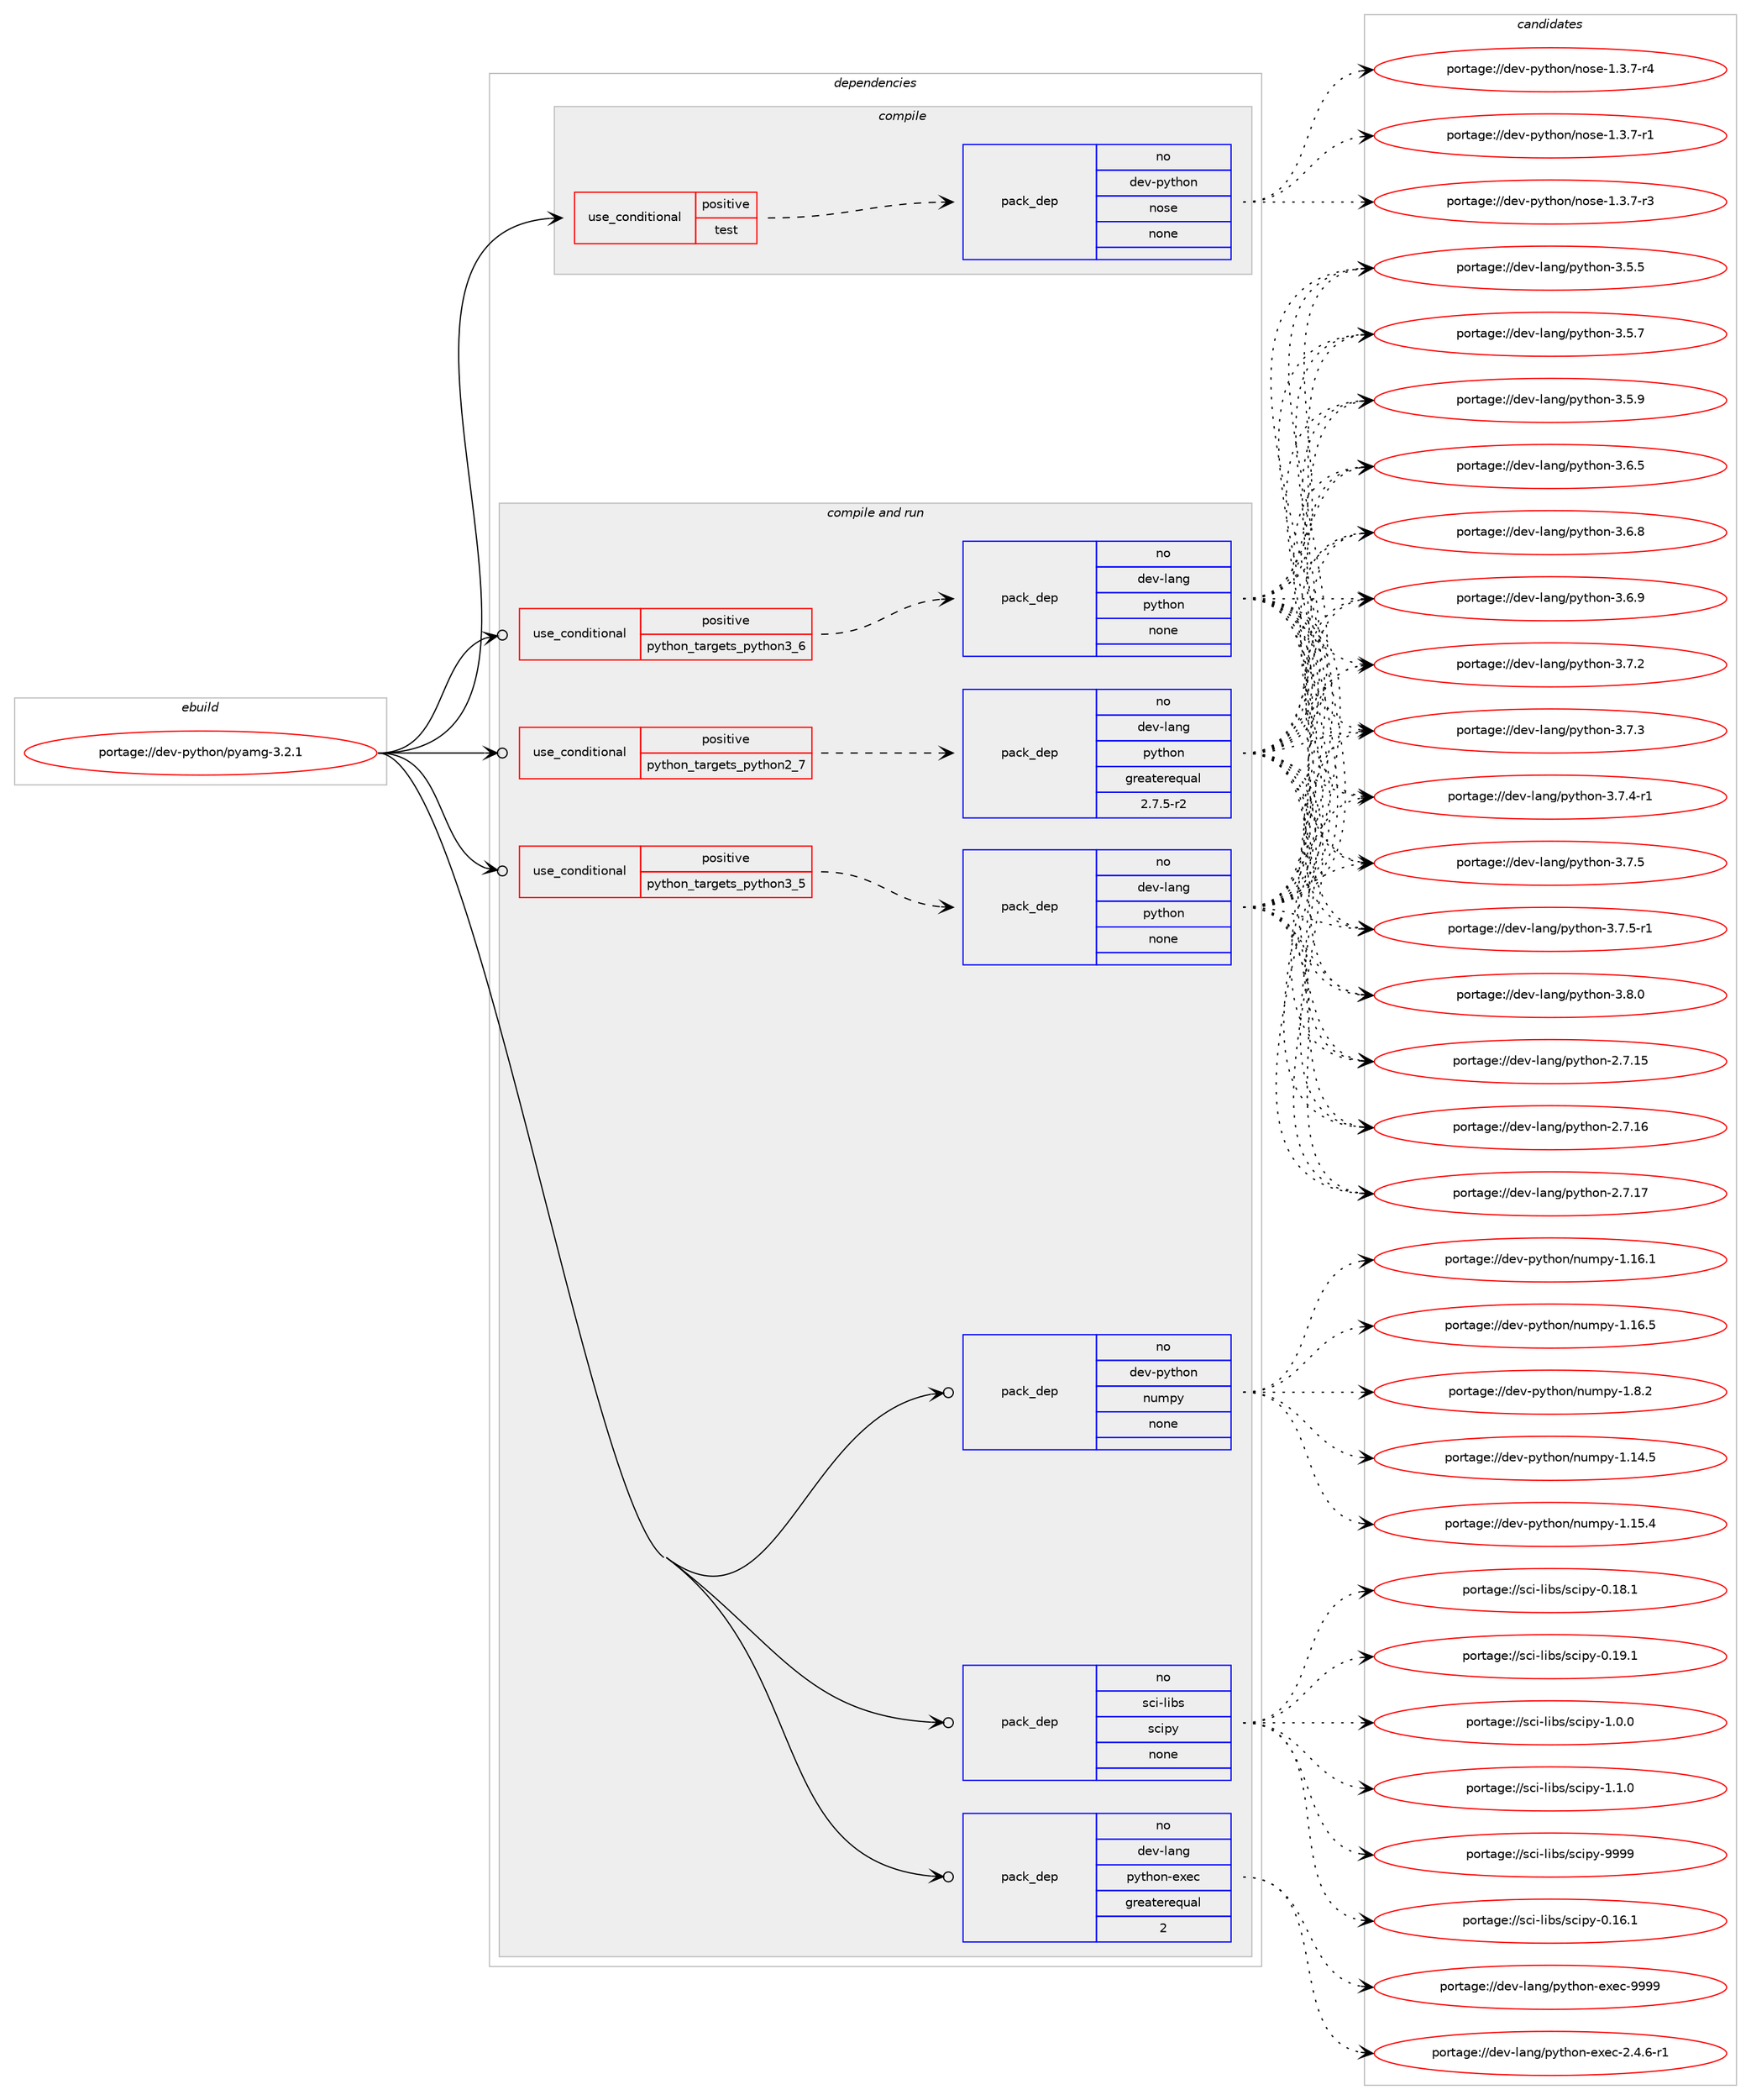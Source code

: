digraph prolog {

# *************
# Graph options
# *************

newrank=true;
concentrate=true;
compound=true;
graph [rankdir=LR,fontname=Helvetica,fontsize=10,ranksep=1.5];#, ranksep=2.5, nodesep=0.2];
edge  [arrowhead=vee];
node  [fontname=Helvetica,fontsize=10];

# **********
# The ebuild
# **********

subgraph cluster_leftcol {
color=gray;
rank=same;
label=<<i>ebuild</i>>;
id [label="portage://dev-python/pyamg-3.2.1", color=red, width=4, href="../dev-python/pyamg-3.2.1.svg"];
}

# ****************
# The dependencies
# ****************

subgraph cluster_midcol {
color=gray;
label=<<i>dependencies</i>>;
subgraph cluster_compile {
fillcolor="#eeeeee";
style=filled;
label=<<i>compile</i>>;
subgraph cond34571 {
dependency159079 [label=<<TABLE BORDER="0" CELLBORDER="1" CELLSPACING="0" CELLPADDING="4"><TR><TD ROWSPAN="3" CELLPADDING="10">use_conditional</TD></TR><TR><TD>positive</TD></TR><TR><TD>test</TD></TR></TABLE>>, shape=none, color=red];
subgraph pack121143 {
dependency159080 [label=<<TABLE BORDER="0" CELLBORDER="1" CELLSPACING="0" CELLPADDING="4" WIDTH="220"><TR><TD ROWSPAN="6" CELLPADDING="30">pack_dep</TD></TR><TR><TD WIDTH="110">no</TD></TR><TR><TD>dev-python</TD></TR><TR><TD>nose</TD></TR><TR><TD>none</TD></TR><TR><TD></TD></TR></TABLE>>, shape=none, color=blue];
}
dependency159079:e -> dependency159080:w [weight=20,style="dashed",arrowhead="vee"];
}
id:e -> dependency159079:w [weight=20,style="solid",arrowhead="vee"];
}
subgraph cluster_compileandrun {
fillcolor="#eeeeee";
style=filled;
label=<<i>compile and run</i>>;
subgraph cond34572 {
dependency159081 [label=<<TABLE BORDER="0" CELLBORDER="1" CELLSPACING="0" CELLPADDING="4"><TR><TD ROWSPAN="3" CELLPADDING="10">use_conditional</TD></TR><TR><TD>positive</TD></TR><TR><TD>python_targets_python2_7</TD></TR></TABLE>>, shape=none, color=red];
subgraph pack121144 {
dependency159082 [label=<<TABLE BORDER="0" CELLBORDER="1" CELLSPACING="0" CELLPADDING="4" WIDTH="220"><TR><TD ROWSPAN="6" CELLPADDING="30">pack_dep</TD></TR><TR><TD WIDTH="110">no</TD></TR><TR><TD>dev-lang</TD></TR><TR><TD>python</TD></TR><TR><TD>greaterequal</TD></TR><TR><TD>2.7.5-r2</TD></TR></TABLE>>, shape=none, color=blue];
}
dependency159081:e -> dependency159082:w [weight=20,style="dashed",arrowhead="vee"];
}
id:e -> dependency159081:w [weight=20,style="solid",arrowhead="odotvee"];
subgraph cond34573 {
dependency159083 [label=<<TABLE BORDER="0" CELLBORDER="1" CELLSPACING="0" CELLPADDING="4"><TR><TD ROWSPAN="3" CELLPADDING="10">use_conditional</TD></TR><TR><TD>positive</TD></TR><TR><TD>python_targets_python3_5</TD></TR></TABLE>>, shape=none, color=red];
subgraph pack121145 {
dependency159084 [label=<<TABLE BORDER="0" CELLBORDER="1" CELLSPACING="0" CELLPADDING="4" WIDTH="220"><TR><TD ROWSPAN="6" CELLPADDING="30">pack_dep</TD></TR><TR><TD WIDTH="110">no</TD></TR><TR><TD>dev-lang</TD></TR><TR><TD>python</TD></TR><TR><TD>none</TD></TR><TR><TD></TD></TR></TABLE>>, shape=none, color=blue];
}
dependency159083:e -> dependency159084:w [weight=20,style="dashed",arrowhead="vee"];
}
id:e -> dependency159083:w [weight=20,style="solid",arrowhead="odotvee"];
subgraph cond34574 {
dependency159085 [label=<<TABLE BORDER="0" CELLBORDER="1" CELLSPACING="0" CELLPADDING="4"><TR><TD ROWSPAN="3" CELLPADDING="10">use_conditional</TD></TR><TR><TD>positive</TD></TR><TR><TD>python_targets_python3_6</TD></TR></TABLE>>, shape=none, color=red];
subgraph pack121146 {
dependency159086 [label=<<TABLE BORDER="0" CELLBORDER="1" CELLSPACING="0" CELLPADDING="4" WIDTH="220"><TR><TD ROWSPAN="6" CELLPADDING="30">pack_dep</TD></TR><TR><TD WIDTH="110">no</TD></TR><TR><TD>dev-lang</TD></TR><TR><TD>python</TD></TR><TR><TD>none</TD></TR><TR><TD></TD></TR></TABLE>>, shape=none, color=blue];
}
dependency159085:e -> dependency159086:w [weight=20,style="dashed",arrowhead="vee"];
}
id:e -> dependency159085:w [weight=20,style="solid",arrowhead="odotvee"];
subgraph pack121147 {
dependency159087 [label=<<TABLE BORDER="0" CELLBORDER="1" CELLSPACING="0" CELLPADDING="4" WIDTH="220"><TR><TD ROWSPAN="6" CELLPADDING="30">pack_dep</TD></TR><TR><TD WIDTH="110">no</TD></TR><TR><TD>dev-lang</TD></TR><TR><TD>python-exec</TD></TR><TR><TD>greaterequal</TD></TR><TR><TD>2</TD></TR></TABLE>>, shape=none, color=blue];
}
id:e -> dependency159087:w [weight=20,style="solid",arrowhead="odotvee"];
subgraph pack121148 {
dependency159088 [label=<<TABLE BORDER="0" CELLBORDER="1" CELLSPACING="0" CELLPADDING="4" WIDTH="220"><TR><TD ROWSPAN="6" CELLPADDING="30">pack_dep</TD></TR><TR><TD WIDTH="110">no</TD></TR><TR><TD>dev-python</TD></TR><TR><TD>numpy</TD></TR><TR><TD>none</TD></TR><TR><TD></TD></TR></TABLE>>, shape=none, color=blue];
}
id:e -> dependency159088:w [weight=20,style="solid",arrowhead="odotvee"];
subgraph pack121149 {
dependency159089 [label=<<TABLE BORDER="0" CELLBORDER="1" CELLSPACING="0" CELLPADDING="4" WIDTH="220"><TR><TD ROWSPAN="6" CELLPADDING="30">pack_dep</TD></TR><TR><TD WIDTH="110">no</TD></TR><TR><TD>sci-libs</TD></TR><TR><TD>scipy</TD></TR><TR><TD>none</TD></TR><TR><TD></TD></TR></TABLE>>, shape=none, color=blue];
}
id:e -> dependency159089:w [weight=20,style="solid",arrowhead="odotvee"];
}
subgraph cluster_run {
fillcolor="#eeeeee";
style=filled;
label=<<i>run</i>>;
}
}

# **************
# The candidates
# **************

subgraph cluster_choices {
rank=same;
color=gray;
label=<<i>candidates</i>>;

subgraph choice121143 {
color=black;
nodesep=1;
choiceportage10010111845112121116104111110471101111151014549465146554511449 [label="portage://dev-python/nose-1.3.7-r1", color=red, width=4,href="../dev-python/nose-1.3.7-r1.svg"];
choiceportage10010111845112121116104111110471101111151014549465146554511451 [label="portage://dev-python/nose-1.3.7-r3", color=red, width=4,href="../dev-python/nose-1.3.7-r3.svg"];
choiceportage10010111845112121116104111110471101111151014549465146554511452 [label="portage://dev-python/nose-1.3.7-r4", color=red, width=4,href="../dev-python/nose-1.3.7-r4.svg"];
dependency159080:e -> choiceportage10010111845112121116104111110471101111151014549465146554511449:w [style=dotted,weight="100"];
dependency159080:e -> choiceportage10010111845112121116104111110471101111151014549465146554511451:w [style=dotted,weight="100"];
dependency159080:e -> choiceportage10010111845112121116104111110471101111151014549465146554511452:w [style=dotted,weight="100"];
}
subgraph choice121144 {
color=black;
nodesep=1;
choiceportage10010111845108971101034711212111610411111045504655464953 [label="portage://dev-lang/python-2.7.15", color=red, width=4,href="../dev-lang/python-2.7.15.svg"];
choiceportage10010111845108971101034711212111610411111045504655464954 [label="portage://dev-lang/python-2.7.16", color=red, width=4,href="../dev-lang/python-2.7.16.svg"];
choiceportage10010111845108971101034711212111610411111045504655464955 [label="portage://dev-lang/python-2.7.17", color=red, width=4,href="../dev-lang/python-2.7.17.svg"];
choiceportage100101118451089711010347112121116104111110455146534653 [label="portage://dev-lang/python-3.5.5", color=red, width=4,href="../dev-lang/python-3.5.5.svg"];
choiceportage100101118451089711010347112121116104111110455146534655 [label="portage://dev-lang/python-3.5.7", color=red, width=4,href="../dev-lang/python-3.5.7.svg"];
choiceportage100101118451089711010347112121116104111110455146534657 [label="portage://dev-lang/python-3.5.9", color=red, width=4,href="../dev-lang/python-3.5.9.svg"];
choiceportage100101118451089711010347112121116104111110455146544653 [label="portage://dev-lang/python-3.6.5", color=red, width=4,href="../dev-lang/python-3.6.5.svg"];
choiceportage100101118451089711010347112121116104111110455146544656 [label="portage://dev-lang/python-3.6.8", color=red, width=4,href="../dev-lang/python-3.6.8.svg"];
choiceportage100101118451089711010347112121116104111110455146544657 [label="portage://dev-lang/python-3.6.9", color=red, width=4,href="../dev-lang/python-3.6.9.svg"];
choiceportage100101118451089711010347112121116104111110455146554650 [label="portage://dev-lang/python-3.7.2", color=red, width=4,href="../dev-lang/python-3.7.2.svg"];
choiceportage100101118451089711010347112121116104111110455146554651 [label="portage://dev-lang/python-3.7.3", color=red, width=4,href="../dev-lang/python-3.7.3.svg"];
choiceportage1001011184510897110103471121211161041111104551465546524511449 [label="portage://dev-lang/python-3.7.4-r1", color=red, width=4,href="../dev-lang/python-3.7.4-r1.svg"];
choiceportage100101118451089711010347112121116104111110455146554653 [label="portage://dev-lang/python-3.7.5", color=red, width=4,href="../dev-lang/python-3.7.5.svg"];
choiceportage1001011184510897110103471121211161041111104551465546534511449 [label="portage://dev-lang/python-3.7.5-r1", color=red, width=4,href="../dev-lang/python-3.7.5-r1.svg"];
choiceportage100101118451089711010347112121116104111110455146564648 [label="portage://dev-lang/python-3.8.0", color=red, width=4,href="../dev-lang/python-3.8.0.svg"];
dependency159082:e -> choiceportage10010111845108971101034711212111610411111045504655464953:w [style=dotted,weight="100"];
dependency159082:e -> choiceportage10010111845108971101034711212111610411111045504655464954:w [style=dotted,weight="100"];
dependency159082:e -> choiceportage10010111845108971101034711212111610411111045504655464955:w [style=dotted,weight="100"];
dependency159082:e -> choiceportage100101118451089711010347112121116104111110455146534653:w [style=dotted,weight="100"];
dependency159082:e -> choiceportage100101118451089711010347112121116104111110455146534655:w [style=dotted,weight="100"];
dependency159082:e -> choiceportage100101118451089711010347112121116104111110455146534657:w [style=dotted,weight="100"];
dependency159082:e -> choiceportage100101118451089711010347112121116104111110455146544653:w [style=dotted,weight="100"];
dependency159082:e -> choiceportage100101118451089711010347112121116104111110455146544656:w [style=dotted,weight="100"];
dependency159082:e -> choiceportage100101118451089711010347112121116104111110455146544657:w [style=dotted,weight="100"];
dependency159082:e -> choiceportage100101118451089711010347112121116104111110455146554650:w [style=dotted,weight="100"];
dependency159082:e -> choiceportage100101118451089711010347112121116104111110455146554651:w [style=dotted,weight="100"];
dependency159082:e -> choiceportage1001011184510897110103471121211161041111104551465546524511449:w [style=dotted,weight="100"];
dependency159082:e -> choiceportage100101118451089711010347112121116104111110455146554653:w [style=dotted,weight="100"];
dependency159082:e -> choiceportage1001011184510897110103471121211161041111104551465546534511449:w [style=dotted,weight="100"];
dependency159082:e -> choiceportage100101118451089711010347112121116104111110455146564648:w [style=dotted,weight="100"];
}
subgraph choice121145 {
color=black;
nodesep=1;
choiceportage10010111845108971101034711212111610411111045504655464953 [label="portage://dev-lang/python-2.7.15", color=red, width=4,href="../dev-lang/python-2.7.15.svg"];
choiceportage10010111845108971101034711212111610411111045504655464954 [label="portage://dev-lang/python-2.7.16", color=red, width=4,href="../dev-lang/python-2.7.16.svg"];
choiceportage10010111845108971101034711212111610411111045504655464955 [label="portage://dev-lang/python-2.7.17", color=red, width=4,href="../dev-lang/python-2.7.17.svg"];
choiceportage100101118451089711010347112121116104111110455146534653 [label="portage://dev-lang/python-3.5.5", color=red, width=4,href="../dev-lang/python-3.5.5.svg"];
choiceportage100101118451089711010347112121116104111110455146534655 [label="portage://dev-lang/python-3.5.7", color=red, width=4,href="../dev-lang/python-3.5.7.svg"];
choiceportage100101118451089711010347112121116104111110455146534657 [label="portage://dev-lang/python-3.5.9", color=red, width=4,href="../dev-lang/python-3.5.9.svg"];
choiceportage100101118451089711010347112121116104111110455146544653 [label="portage://dev-lang/python-3.6.5", color=red, width=4,href="../dev-lang/python-3.6.5.svg"];
choiceportage100101118451089711010347112121116104111110455146544656 [label="portage://dev-lang/python-3.6.8", color=red, width=4,href="../dev-lang/python-3.6.8.svg"];
choiceportage100101118451089711010347112121116104111110455146544657 [label="portage://dev-lang/python-3.6.9", color=red, width=4,href="../dev-lang/python-3.6.9.svg"];
choiceportage100101118451089711010347112121116104111110455146554650 [label="portage://dev-lang/python-3.7.2", color=red, width=4,href="../dev-lang/python-3.7.2.svg"];
choiceportage100101118451089711010347112121116104111110455146554651 [label="portage://dev-lang/python-3.7.3", color=red, width=4,href="../dev-lang/python-3.7.3.svg"];
choiceportage1001011184510897110103471121211161041111104551465546524511449 [label="portage://dev-lang/python-3.7.4-r1", color=red, width=4,href="../dev-lang/python-3.7.4-r1.svg"];
choiceportage100101118451089711010347112121116104111110455146554653 [label="portage://dev-lang/python-3.7.5", color=red, width=4,href="../dev-lang/python-3.7.5.svg"];
choiceportage1001011184510897110103471121211161041111104551465546534511449 [label="portage://dev-lang/python-3.7.5-r1", color=red, width=4,href="../dev-lang/python-3.7.5-r1.svg"];
choiceportage100101118451089711010347112121116104111110455146564648 [label="portage://dev-lang/python-3.8.0", color=red, width=4,href="../dev-lang/python-3.8.0.svg"];
dependency159084:e -> choiceportage10010111845108971101034711212111610411111045504655464953:w [style=dotted,weight="100"];
dependency159084:e -> choiceportage10010111845108971101034711212111610411111045504655464954:w [style=dotted,weight="100"];
dependency159084:e -> choiceportage10010111845108971101034711212111610411111045504655464955:w [style=dotted,weight="100"];
dependency159084:e -> choiceportage100101118451089711010347112121116104111110455146534653:w [style=dotted,weight="100"];
dependency159084:e -> choiceportage100101118451089711010347112121116104111110455146534655:w [style=dotted,weight="100"];
dependency159084:e -> choiceportage100101118451089711010347112121116104111110455146534657:w [style=dotted,weight="100"];
dependency159084:e -> choiceportage100101118451089711010347112121116104111110455146544653:w [style=dotted,weight="100"];
dependency159084:e -> choiceportage100101118451089711010347112121116104111110455146544656:w [style=dotted,weight="100"];
dependency159084:e -> choiceportage100101118451089711010347112121116104111110455146544657:w [style=dotted,weight="100"];
dependency159084:e -> choiceportage100101118451089711010347112121116104111110455146554650:w [style=dotted,weight="100"];
dependency159084:e -> choiceportage100101118451089711010347112121116104111110455146554651:w [style=dotted,weight="100"];
dependency159084:e -> choiceportage1001011184510897110103471121211161041111104551465546524511449:w [style=dotted,weight="100"];
dependency159084:e -> choiceportage100101118451089711010347112121116104111110455146554653:w [style=dotted,weight="100"];
dependency159084:e -> choiceportage1001011184510897110103471121211161041111104551465546534511449:w [style=dotted,weight="100"];
dependency159084:e -> choiceportage100101118451089711010347112121116104111110455146564648:w [style=dotted,weight="100"];
}
subgraph choice121146 {
color=black;
nodesep=1;
choiceportage10010111845108971101034711212111610411111045504655464953 [label="portage://dev-lang/python-2.7.15", color=red, width=4,href="../dev-lang/python-2.7.15.svg"];
choiceportage10010111845108971101034711212111610411111045504655464954 [label="portage://dev-lang/python-2.7.16", color=red, width=4,href="../dev-lang/python-2.7.16.svg"];
choiceportage10010111845108971101034711212111610411111045504655464955 [label="portage://dev-lang/python-2.7.17", color=red, width=4,href="../dev-lang/python-2.7.17.svg"];
choiceportage100101118451089711010347112121116104111110455146534653 [label="portage://dev-lang/python-3.5.5", color=red, width=4,href="../dev-lang/python-3.5.5.svg"];
choiceportage100101118451089711010347112121116104111110455146534655 [label="portage://dev-lang/python-3.5.7", color=red, width=4,href="../dev-lang/python-3.5.7.svg"];
choiceportage100101118451089711010347112121116104111110455146534657 [label="portage://dev-lang/python-3.5.9", color=red, width=4,href="../dev-lang/python-3.5.9.svg"];
choiceportage100101118451089711010347112121116104111110455146544653 [label="portage://dev-lang/python-3.6.5", color=red, width=4,href="../dev-lang/python-3.6.5.svg"];
choiceportage100101118451089711010347112121116104111110455146544656 [label="portage://dev-lang/python-3.6.8", color=red, width=4,href="../dev-lang/python-3.6.8.svg"];
choiceportage100101118451089711010347112121116104111110455146544657 [label="portage://dev-lang/python-3.6.9", color=red, width=4,href="../dev-lang/python-3.6.9.svg"];
choiceportage100101118451089711010347112121116104111110455146554650 [label="portage://dev-lang/python-3.7.2", color=red, width=4,href="../dev-lang/python-3.7.2.svg"];
choiceportage100101118451089711010347112121116104111110455146554651 [label="portage://dev-lang/python-3.7.3", color=red, width=4,href="../dev-lang/python-3.7.3.svg"];
choiceportage1001011184510897110103471121211161041111104551465546524511449 [label="portage://dev-lang/python-3.7.4-r1", color=red, width=4,href="../dev-lang/python-3.7.4-r1.svg"];
choiceportage100101118451089711010347112121116104111110455146554653 [label="portage://dev-lang/python-3.7.5", color=red, width=4,href="../dev-lang/python-3.7.5.svg"];
choiceportage1001011184510897110103471121211161041111104551465546534511449 [label="portage://dev-lang/python-3.7.5-r1", color=red, width=4,href="../dev-lang/python-3.7.5-r1.svg"];
choiceportage100101118451089711010347112121116104111110455146564648 [label="portage://dev-lang/python-3.8.0", color=red, width=4,href="../dev-lang/python-3.8.0.svg"];
dependency159086:e -> choiceportage10010111845108971101034711212111610411111045504655464953:w [style=dotted,weight="100"];
dependency159086:e -> choiceportage10010111845108971101034711212111610411111045504655464954:w [style=dotted,weight="100"];
dependency159086:e -> choiceportage10010111845108971101034711212111610411111045504655464955:w [style=dotted,weight="100"];
dependency159086:e -> choiceportage100101118451089711010347112121116104111110455146534653:w [style=dotted,weight="100"];
dependency159086:e -> choiceportage100101118451089711010347112121116104111110455146534655:w [style=dotted,weight="100"];
dependency159086:e -> choiceportage100101118451089711010347112121116104111110455146534657:w [style=dotted,weight="100"];
dependency159086:e -> choiceportage100101118451089711010347112121116104111110455146544653:w [style=dotted,weight="100"];
dependency159086:e -> choiceportage100101118451089711010347112121116104111110455146544656:w [style=dotted,weight="100"];
dependency159086:e -> choiceportage100101118451089711010347112121116104111110455146544657:w [style=dotted,weight="100"];
dependency159086:e -> choiceportage100101118451089711010347112121116104111110455146554650:w [style=dotted,weight="100"];
dependency159086:e -> choiceportage100101118451089711010347112121116104111110455146554651:w [style=dotted,weight="100"];
dependency159086:e -> choiceportage1001011184510897110103471121211161041111104551465546524511449:w [style=dotted,weight="100"];
dependency159086:e -> choiceportage100101118451089711010347112121116104111110455146554653:w [style=dotted,weight="100"];
dependency159086:e -> choiceportage1001011184510897110103471121211161041111104551465546534511449:w [style=dotted,weight="100"];
dependency159086:e -> choiceportage100101118451089711010347112121116104111110455146564648:w [style=dotted,weight="100"];
}
subgraph choice121147 {
color=black;
nodesep=1;
choiceportage10010111845108971101034711212111610411111045101120101994550465246544511449 [label="portage://dev-lang/python-exec-2.4.6-r1", color=red, width=4,href="../dev-lang/python-exec-2.4.6-r1.svg"];
choiceportage10010111845108971101034711212111610411111045101120101994557575757 [label="portage://dev-lang/python-exec-9999", color=red, width=4,href="../dev-lang/python-exec-9999.svg"];
dependency159087:e -> choiceportage10010111845108971101034711212111610411111045101120101994550465246544511449:w [style=dotted,weight="100"];
dependency159087:e -> choiceportage10010111845108971101034711212111610411111045101120101994557575757:w [style=dotted,weight="100"];
}
subgraph choice121148 {
color=black;
nodesep=1;
choiceportage100101118451121211161041111104711011710911212145494649524653 [label="portage://dev-python/numpy-1.14.5", color=red, width=4,href="../dev-python/numpy-1.14.5.svg"];
choiceportage100101118451121211161041111104711011710911212145494649534652 [label="portage://dev-python/numpy-1.15.4", color=red, width=4,href="../dev-python/numpy-1.15.4.svg"];
choiceportage100101118451121211161041111104711011710911212145494649544649 [label="portage://dev-python/numpy-1.16.1", color=red, width=4,href="../dev-python/numpy-1.16.1.svg"];
choiceportage100101118451121211161041111104711011710911212145494649544653 [label="portage://dev-python/numpy-1.16.5", color=red, width=4,href="../dev-python/numpy-1.16.5.svg"];
choiceportage1001011184511212111610411111047110117109112121454946564650 [label="portage://dev-python/numpy-1.8.2", color=red, width=4,href="../dev-python/numpy-1.8.2.svg"];
dependency159088:e -> choiceportage100101118451121211161041111104711011710911212145494649524653:w [style=dotted,weight="100"];
dependency159088:e -> choiceportage100101118451121211161041111104711011710911212145494649534652:w [style=dotted,weight="100"];
dependency159088:e -> choiceportage100101118451121211161041111104711011710911212145494649544649:w [style=dotted,weight="100"];
dependency159088:e -> choiceportage100101118451121211161041111104711011710911212145494649544653:w [style=dotted,weight="100"];
dependency159088:e -> choiceportage1001011184511212111610411111047110117109112121454946564650:w [style=dotted,weight="100"];
}
subgraph choice121149 {
color=black;
nodesep=1;
choiceportage115991054510810598115471159910511212145484649544649 [label="portage://sci-libs/scipy-0.16.1", color=red, width=4,href="../sci-libs/scipy-0.16.1.svg"];
choiceportage115991054510810598115471159910511212145484649564649 [label="portage://sci-libs/scipy-0.18.1", color=red, width=4,href="../sci-libs/scipy-0.18.1.svg"];
choiceportage115991054510810598115471159910511212145484649574649 [label="portage://sci-libs/scipy-0.19.1", color=red, width=4,href="../sci-libs/scipy-0.19.1.svg"];
choiceportage1159910545108105981154711599105112121454946484648 [label="portage://sci-libs/scipy-1.0.0", color=red, width=4,href="../sci-libs/scipy-1.0.0.svg"];
choiceportage1159910545108105981154711599105112121454946494648 [label="portage://sci-libs/scipy-1.1.0", color=red, width=4,href="../sci-libs/scipy-1.1.0.svg"];
choiceportage11599105451081059811547115991051121214557575757 [label="portage://sci-libs/scipy-9999", color=red, width=4,href="../sci-libs/scipy-9999.svg"];
dependency159089:e -> choiceportage115991054510810598115471159910511212145484649544649:w [style=dotted,weight="100"];
dependency159089:e -> choiceportage115991054510810598115471159910511212145484649564649:w [style=dotted,weight="100"];
dependency159089:e -> choiceportage115991054510810598115471159910511212145484649574649:w [style=dotted,weight="100"];
dependency159089:e -> choiceportage1159910545108105981154711599105112121454946484648:w [style=dotted,weight="100"];
dependency159089:e -> choiceportage1159910545108105981154711599105112121454946494648:w [style=dotted,weight="100"];
dependency159089:e -> choiceportage11599105451081059811547115991051121214557575757:w [style=dotted,weight="100"];
}
}

}
